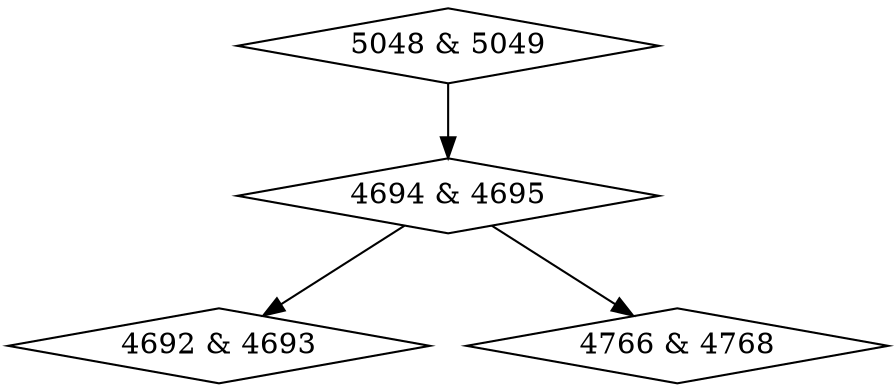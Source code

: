 digraph {
0 [label = "4692 & 4693", shape = diamond];
1 [label = "4694 & 4695", shape = diamond];
2 [label = "4766 & 4768", shape = diamond];
3 [label = "5048 & 5049", shape = diamond];
1->0;
1->2;
3->1;
}
